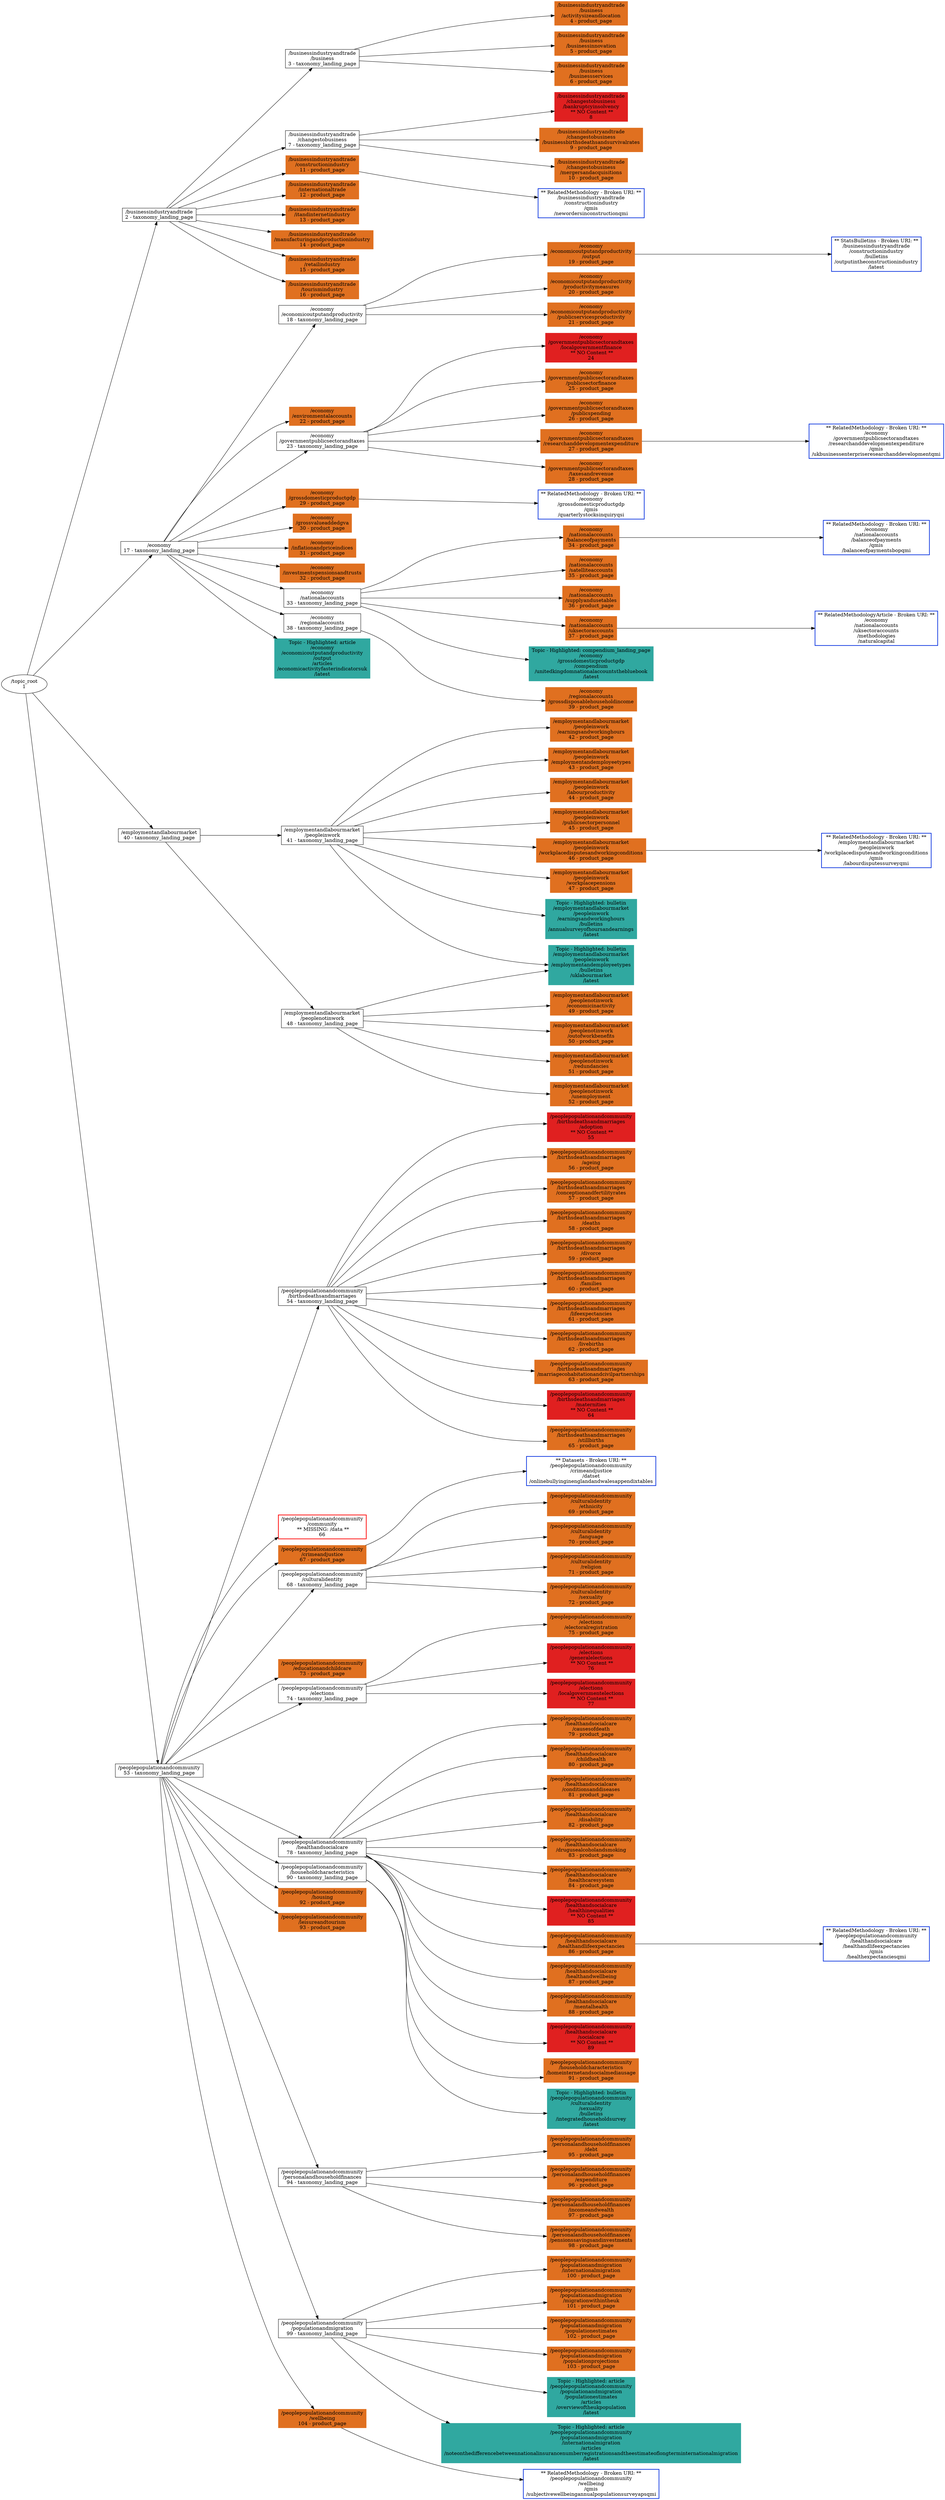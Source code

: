 digraph G {

    rankdir=LR
    ranksep=2.7

    subgraph topic_root {
        topic_root [label = "/topic_root\n1"]

        topic_root -> businessindustryandtrade
        topic_root -> economy
        topic_root -> employmentandlabourmarket
        topic_root -> peoplepopulationandcommunity
    }
    subgraph businessindustryandtrade {
        businessindustryandtrade [shape = box, label = "/businessindustryandtrade\n2 - taxonomy_landing_page"]

        businessindustryandtrade -> businessindustryandtrade_business
        businessindustryandtrade -> businessindustryandtrade_changestobusiness
        businessindustryandtrade -> businessindustryandtrade_constructionindustry
        businessindustryandtrade -> businessindustryandtrade_internationaltrade
        businessindustryandtrade -> businessindustryandtrade_itandinternetindustry
        businessindustryandtrade -> businessindustryandtrade_manufacturingandproductionindustry
        businessindustryandtrade -> businessindustryandtrade_retailindustry
        businessindustryandtrade -> businessindustryandtrade_tourismindustry
    }
    subgraph businessindustryandtrade_business {
        businessindustryandtrade_business [shape = box, label = "/businessindustryandtrade\n/business\n3 - taxonomy_landing_page"]

        businessindustryandtrade_business -> businessindustryandtrade_business_activitysizeandlocation
        businessindustryandtrade_business -> businessindustryandtrade_business_businessinnovation
        businessindustryandtrade_business -> businessindustryandtrade_business_businessservices
    }
    subgraph businessindustryandtrade_business_activitysizeandlocation {
        businessindustryandtrade_business_activitysizeandlocation [shape = box, color="#E07020", style=filled, label = "/businessindustryandtrade\n/business\n/activitysizeandlocation\n4 - product_page"]
    }
    subgraph businessindustryandtrade_business_businessinnovation {
        businessindustryandtrade_business_businessinnovation [shape = box, color="#E07020", style=filled, label = "/businessindustryandtrade\n/business\n/businessinnovation\n5 - product_page"]
    }
    subgraph businessindustryandtrade_business_businessservices {
        businessindustryandtrade_business_businessservices [shape = box, color="#E07020", style=filled, label = "/businessindustryandtrade\n/business\n/businessservices\n6 - product_page"]
    }
    subgraph businessindustryandtrade_changestobusiness {
        businessindustryandtrade_changestobusiness [shape = box, label = "/businessindustryandtrade\n/changestobusiness\n7 - taxonomy_landing_page"]

        businessindustryandtrade_changestobusiness -> businessindustryandtrade_changestobusiness_bankruptcyinsolvency
        businessindustryandtrade_changestobusiness -> businessindustryandtrade_changestobusiness_businessbirthsdeathsandsurvivalrates
        businessindustryandtrade_changestobusiness -> businessindustryandtrade_changestobusiness_mergersandacquisitions
    }
    subgraph businessindustryandtrade_changestobusiness_bankruptcyinsolvency {
        businessindustryandtrade_changestobusiness_bankruptcyinsolvency [shape = box, color="#E02020", style=filled, label = "/businessindustryandtrade\n/changestobusiness\n/bankruptcyinsolvency
 ** NO Content **\n8"]
    }
    subgraph businessindustryandtrade_changestobusiness_businessbirthsdeathsandsurvivalrates {
        businessindustryandtrade_changestobusiness_businessbirthsdeathsandsurvivalrates [shape = box, color="#E07020", style=filled, label = "/businessindustryandtrade\n/changestobusiness\n/businessbirthsdeathsandsurvivalrates\n9 - product_page"]
    }
    subgraph businessindustryandtrade_changestobusiness_mergersandacquisitions {
        businessindustryandtrade_changestobusiness_mergersandacquisitions [shape = box, color="#E07020", style=filled, label = "/businessindustryandtrade\n/changestobusiness\n/mergersandacquisitions\n10 - product_page"]
    }
    subgraph businessindustryandtrade_constructionindustry {
        businessindustryandtrade_constructionindustry [shape = box, color="#E07020", style=filled, label = "/businessindustryandtrade\n/constructionindustry\n11 - product_page"]
        businessindustryandtrade_constructionindustry -> businessindustryandtrade_constructionindustry_qmis_newordersinconstructionqmi
    }
    subgraph businessindustryandtrade_constructionindustry_qmis_newordersinconstructionqmi {
        businessindustryandtrade_constructionindustry_qmis_newordersinconstructionqmi [shape = box, color="#1038E0", style=bold, label = "** RelatedMethodology - Broken URI: **\n/businessindustryandtrade\n/constructionindustry\n/qmis\n/newordersinconstructionqmi"]
    }
    subgraph businessindustryandtrade_internationaltrade {
        businessindustryandtrade_internationaltrade [shape = box, color="#E07020", style=filled, label = "/businessindustryandtrade\n/internationaltrade\n12 - product_page"]
    }
    subgraph businessindustryandtrade_itandinternetindustry {
        businessindustryandtrade_itandinternetindustry [shape = box, color="#E07020", style=filled, label = "/businessindustryandtrade\n/itandinternetindustry\n13 - product_page"]
    }
    subgraph businessindustryandtrade_manufacturingandproductionindustry {
        businessindustryandtrade_manufacturingandproductionindustry [shape = box, color="#E07020", style=filled, label = "/businessindustryandtrade\n/manufacturingandproductionindustry\n14 - product_page"]
    }
    subgraph businessindustryandtrade_retailindustry {
        businessindustryandtrade_retailindustry [shape = box, color="#E07020", style=filled, label = "/businessindustryandtrade\n/retailindustry\n15 - product_page"]
    }
    subgraph businessindustryandtrade_tourismindustry {
        businessindustryandtrade_tourismindustry [shape = box, color="#E07020", style=filled, label = "/businessindustryandtrade\n/tourismindustry\n16 - product_page"]
    }
    subgraph economy {
        economy [shape = box, label = "/economy\n17 - taxonomy_landing_page"]

        economy -> economy_economicoutputandproductivity
        economy -> economy_environmentalaccounts
        economy -> economy_governmentpublicsectorandtaxes
        economy -> economy_grossdomesticproductgdp
        economy -> economy_grossvalueaddedgva
        economy -> economy_inflationandpriceindices
        economy -> economy_investmentspensionsandtrusts
        economy -> economy_nationalaccounts
        economy -> economy_regionalaccounts
        economy -> economy_economicoutputandproductivity_output_articles_economicactivityfasterindicatorsuk_latest
    }
    subgraph economy_economicoutputandproductivity_output_articles_economicactivityfasterindicatorsuk_latest {
        economy_economicoutputandproductivity_output_articles_economicactivityfasterindicatorsuk_latest [shape = box, color="#30A8A0", style=filled, label = "Topic - Highlighted: article\n/economy\n/economicoutputandproductivity\n/output\n/articles\n/economicactivityfasterindicatorsuk\n/latest"]
    }
    subgraph economy_economicoutputandproductivity {
        economy_economicoutputandproductivity [shape = box, label = "/economy\n/economicoutputandproductivity\n18 - taxonomy_landing_page"]

        economy_economicoutputandproductivity -> economy_economicoutputandproductivity_output
        economy_economicoutputandproductivity -> economy_economicoutputandproductivity_productivitymeasures
        economy_economicoutputandproductivity -> economy_economicoutputandproductivity_publicservicesproductivity
    }
    subgraph economy_economicoutputandproductivity_output {
        economy_economicoutputandproductivity_output [shape = box, color="#E07020", style=filled, label = "/economy\n/economicoutputandproductivity\n/output\n19 - product_page"]
        economy_economicoutputandproductivity_output -> businessindustryandtrade_constructionindustry_bulletins_outputintheconstructionindustry_latest
    }
    subgraph businessindustryandtrade_constructionindustry_bulletins_outputintheconstructionindustry_latest {
        businessindustryandtrade_constructionindustry_bulletins_outputintheconstructionindustry_latest [shape = box, color="#1038E0", style=bold, label = "** StatsBulletins - Broken URI: **\n/businessindustryandtrade\n/constructionindustry\n/bulletins\n/outputintheconstructionindustry\n/latest"]
    }
    subgraph economy_economicoutputandproductivity_productivitymeasures {
        economy_economicoutputandproductivity_productivitymeasures [shape = box, color="#E07020", style=filled, label = "/economy\n/economicoutputandproductivity\n/productivitymeasures\n20 - product_page"]
    }
    subgraph economy_economicoutputandproductivity_publicservicesproductivity {
        economy_economicoutputandproductivity_publicservicesproductivity [shape = box, color="#E07020", style=filled, label = "/economy\n/economicoutputandproductivity\n/publicservicesproductivity\n21 - product_page"]
    }
    subgraph economy_environmentalaccounts {
        economy_environmentalaccounts [shape = box, color="#E07020", style=filled, label = "/economy\n/environmentalaccounts\n22 - product_page"]
    }
    subgraph economy_governmentpublicsectorandtaxes {
        economy_governmentpublicsectorandtaxes [shape = box, label = "/economy\n/governmentpublicsectorandtaxes\n23 - taxonomy_landing_page"]

        economy_governmentpublicsectorandtaxes -> economy_governmentpublicsectorandtaxes_localgovernmentfinance
        economy_governmentpublicsectorandtaxes -> economy_governmentpublicsectorandtaxes_publicsectorfinance
        economy_governmentpublicsectorandtaxes -> economy_governmentpublicsectorandtaxes_publicspending
        economy_governmentpublicsectorandtaxes -> economy_governmentpublicsectorandtaxes_researchanddevelopmentexpenditure
        economy_governmentpublicsectorandtaxes -> economy_governmentpublicsectorandtaxes_taxesandrevenue
    }
    subgraph economy_governmentpublicsectorandtaxes_localgovernmentfinance {
        economy_governmentpublicsectorandtaxes_localgovernmentfinance [shape = box, color="#E02020", style=filled, label = "/economy\n/governmentpublicsectorandtaxes\n/localgovernmentfinance
 ** NO Content **\n24"]
    }
    subgraph economy_governmentpublicsectorandtaxes_publicsectorfinance {
        economy_governmentpublicsectorandtaxes_publicsectorfinance [shape = box, color="#E07020", style=filled, label = "/economy\n/governmentpublicsectorandtaxes\n/publicsectorfinance\n25 - product_page"]
    }
    subgraph economy_governmentpublicsectorandtaxes_publicspending {
        economy_governmentpublicsectorandtaxes_publicspending [shape = box, color="#E07020", style=filled, label = "/economy\n/governmentpublicsectorandtaxes\n/publicspending\n26 - product_page"]
    }
    subgraph economy_governmentpublicsectorandtaxes_researchanddevelopmentexpenditure {
        economy_governmentpublicsectorandtaxes_researchanddevelopmentexpenditure [shape = box, color="#E07020", style=filled, label = "/economy\n/governmentpublicsectorandtaxes\n/researchanddevelopmentexpenditure\n27 - product_page"]
        economy_governmentpublicsectorandtaxes_researchanddevelopmentexpenditure -> economy_governmentpublicsectorandtaxes_researchanddevelopmentexpenditure_qmis_ukbusinessenterpriseresearchanddevelopmentqmi
    }
    subgraph economy_governmentpublicsectorandtaxes_researchanddevelopmentexpenditure_qmis_ukbusinessenterpriseresearchanddevelopmentqmi {
        economy_governmentpublicsectorandtaxes_researchanddevelopmentexpenditure_qmis_ukbusinessenterpriseresearchanddevelopmentqmi [shape = box, color="#1038E0", style=bold, label = "** RelatedMethodology - Broken URI: **\n/economy\n/governmentpublicsectorandtaxes\n/researchanddevelopmentexpenditure\n/qmis\n/ukbusinessenterpriseresearchanddevelopmentqmi"]
    }
    subgraph economy_governmentpublicsectorandtaxes_taxesandrevenue {
        economy_governmentpublicsectorandtaxes_taxesandrevenue [shape = box, color="#E07020", style=filled, label = "/economy\n/governmentpublicsectorandtaxes\n/taxesandrevenue\n28 - product_page"]
    }
    subgraph economy_grossdomesticproductgdp {
        economy_grossdomesticproductgdp [shape = box, color="#E07020", style=filled, label = "/economy\n/grossdomesticproductgdp\n29 - product_page"]
        economy_grossdomesticproductgdp -> economy_grossdomesticproductgdp_qmis_quarterlystocksinquiryqsi
    }
    subgraph economy_grossdomesticproductgdp_qmis_quarterlystocksinquiryqsi {
        economy_grossdomesticproductgdp_qmis_quarterlystocksinquiryqsi [shape = box, color="#1038E0", style=bold, label = "** RelatedMethodology - Broken URI: **\n/economy\n/grossdomesticproductgdp\n/qmis\n/quarterlystocksinquiryqsi"]
    }
    subgraph economy_grossvalueaddedgva {
        economy_grossvalueaddedgva [shape = box, color="#E07020", style=filled, label = "/economy\n/grossvalueaddedgva\n30 - product_page"]
    }
    subgraph economy_inflationandpriceindices {
        economy_inflationandpriceindices [shape = box, color="#E07020", style=filled, label = "/economy\n/inflationandpriceindices\n31 - product_page"]
    }
    subgraph economy_investmentspensionsandtrusts {
        economy_investmentspensionsandtrusts [shape = box, color="#E07020", style=filled, label = "/economy\n/investmentspensionsandtrusts\n32 - product_page"]
    }
    subgraph economy_nationalaccounts {
        economy_nationalaccounts [shape = box, label = "/economy\n/nationalaccounts\n33 - taxonomy_landing_page"]

        economy_nationalaccounts -> economy_nationalaccounts_balanceofpayments
        economy_nationalaccounts -> economy_nationalaccounts_satelliteaccounts
        economy_nationalaccounts -> economy_nationalaccounts_supplyandusetables
        economy_nationalaccounts -> economy_nationalaccounts_uksectoraccounts
        economy_nationalaccounts -> economy_grossdomesticproductgdp_compendium_unitedkingdomnationalaccountsthebluebook_latest
    }
    subgraph economy_grossdomesticproductgdp_compendium_unitedkingdomnationalaccountsthebluebook_latest {
        economy_grossdomesticproductgdp_compendium_unitedkingdomnationalaccountsthebluebook_latest [shape = box, color="#30A8A0", style=filled, label = "Topic - Highlighted: compendium_landing_page\n/economy\n/grossdomesticproductgdp\n/compendium\n/unitedkingdomnationalaccountsthebluebook\n/latest"]
    }
    subgraph economy_nationalaccounts_balanceofpayments {
        economy_nationalaccounts_balanceofpayments [shape = box, color="#E07020", style=filled, label = "/economy\n/nationalaccounts\n/balanceofpayments\n34 - product_page"]
        economy_nationalaccounts_balanceofpayments -> economy_nationalaccounts_balanceofpayments_qmis_balanceofpaymentsbopqmi
    }
    subgraph economy_nationalaccounts_balanceofpayments_qmis_balanceofpaymentsbopqmi {
        economy_nationalaccounts_balanceofpayments_qmis_balanceofpaymentsbopqmi [shape = box, color="#1038E0", style=bold, label = "** RelatedMethodology - Broken URI: **\n/economy\n/nationalaccounts\n/balanceofpayments\n/qmis\n/balanceofpaymentsbopqmi"]
    }
    subgraph economy_nationalaccounts_satelliteaccounts {
        economy_nationalaccounts_satelliteaccounts [shape = box, color="#E07020", style=filled, label = "/economy\n/nationalaccounts\n/satelliteaccounts\n35 - product_page"]
    }
    subgraph economy_nationalaccounts_supplyandusetables {
        economy_nationalaccounts_supplyandusetables [shape = box, color="#E07020", style=filled, label = "/economy\n/nationalaccounts\n/supplyandusetables\n36 - product_page"]
    }
    subgraph economy_nationalaccounts_uksectoraccounts {
        economy_nationalaccounts_uksectoraccounts [shape = box, color="#E07020", style=filled, label = "/economy\n/nationalaccounts\n/uksectoraccounts\n37 - product_page"]
        economy_nationalaccounts_uksectoraccounts -> economy_nationalaccounts_uksectoraccounts_methodologies_naturalcapital
    }
    subgraph economy_nationalaccounts_uksectoraccounts_methodologies_naturalcapital {
        economy_nationalaccounts_uksectoraccounts_methodologies_naturalcapital [shape = box, color="#1038E0", style=bold, label = "** RelatedMethodologyArticle - Broken URI: **\n/economy\n/nationalaccounts\n/uksectoraccounts\n/methodologies\n/naturalcapital"]
    }
    subgraph economy_regionalaccounts {
        economy_regionalaccounts [shape = box, label = "/economy\n/regionalaccounts\n38 - taxonomy_landing_page"]

        economy_regionalaccounts -> economy_regionalaccounts_grossdisposablehouseholdincome
    }
    subgraph economy_regionalaccounts_grossdisposablehouseholdincome {
        economy_regionalaccounts_grossdisposablehouseholdincome [shape = box, color="#E07020", style=filled, label = "/economy\n/regionalaccounts\n/grossdisposablehouseholdincome\n39 - product_page"]
    }
    subgraph employmentandlabourmarket {
        employmentandlabourmarket [shape = box, label = "/employmentandlabourmarket\n40 - taxonomy_landing_page"]

        employmentandlabourmarket -> employmentandlabourmarket_peopleinwork
        employmentandlabourmarket -> employmentandlabourmarket_peoplenotinwork
    }
    subgraph employmentandlabourmarket_peopleinwork {
        employmentandlabourmarket_peopleinwork [shape = box, label = "/employmentandlabourmarket\n/peopleinwork\n41 - taxonomy_landing_page"]

        employmentandlabourmarket_peopleinwork -> employmentandlabourmarket_peopleinwork_earningsandworkinghours
        employmentandlabourmarket_peopleinwork -> employmentandlabourmarket_peopleinwork_employmentandemployeetypes
        employmentandlabourmarket_peopleinwork -> employmentandlabourmarket_peopleinwork_labourproductivity
        employmentandlabourmarket_peopleinwork -> employmentandlabourmarket_peopleinwork_publicsectorpersonnel
        employmentandlabourmarket_peopleinwork -> employmentandlabourmarket_peopleinwork_workplacedisputesandworkingconditions
        employmentandlabourmarket_peopleinwork -> employmentandlabourmarket_peopleinwork_workplacepensions
        employmentandlabourmarket_peopleinwork -> employmentandlabourmarket_peopleinwork_employmentandemployeetypes_bulletins_uklabourmarket_latest
        employmentandlabourmarket_peopleinwork -> employmentandlabourmarket_peopleinwork_earningsandworkinghours_bulletins_annualsurveyofhoursandearnings_latest
    }
    subgraph employmentandlabourmarket_peopleinwork_employmentandemployeetypes_bulletins_uklabourmarket_latest {
        employmentandlabourmarket_peopleinwork_employmentandemployeetypes_bulletins_uklabourmarket_latest [shape = box, color="#30A8A0", style=filled, label = "Topic - Highlighted: bulletin\n/employmentandlabourmarket\n/peopleinwork\n/employmentandemployeetypes\n/bulletins\n/uklabourmarket\n/latest"]
    }
    subgraph employmentandlabourmarket_peopleinwork_earningsandworkinghours_bulletins_annualsurveyofhoursandearnings_latest {
        employmentandlabourmarket_peopleinwork_earningsandworkinghours_bulletins_annualsurveyofhoursandearnings_latest [shape = box, color="#30A8A0", style=filled, label = "Topic - Highlighted: bulletin\n/employmentandlabourmarket\n/peopleinwork\n/earningsandworkinghours\n/bulletins\n/annualsurveyofhoursandearnings\n/latest"]
    }
    subgraph employmentandlabourmarket_peopleinwork_earningsandworkinghours {
        employmentandlabourmarket_peopleinwork_earningsandworkinghours [shape = box, color="#E07020", style=filled, label = "/employmentandlabourmarket\n/peopleinwork\n/earningsandworkinghours\n42 - product_page"]
    }
    subgraph employmentandlabourmarket_peopleinwork_employmentandemployeetypes {
        employmentandlabourmarket_peopleinwork_employmentandemployeetypes [shape = box, color="#E07020", style=filled, label = "/employmentandlabourmarket\n/peopleinwork\n/employmentandemployeetypes\n43 - product_page"]
    }
    subgraph employmentandlabourmarket_peopleinwork_labourproductivity {
        employmentandlabourmarket_peopleinwork_labourproductivity [shape = box, color="#E07020", style=filled, label = "/employmentandlabourmarket\n/peopleinwork\n/labourproductivity\n44 - product_page"]
    }
    subgraph employmentandlabourmarket_peopleinwork_publicsectorpersonnel {
        employmentandlabourmarket_peopleinwork_publicsectorpersonnel [shape = box, color="#E07020", style=filled, label = "/employmentandlabourmarket\n/peopleinwork\n/publicsectorpersonnel\n45 - product_page"]
    }
    subgraph employmentandlabourmarket_peopleinwork_workplacedisputesandworkingconditions {
        employmentandlabourmarket_peopleinwork_workplacedisputesandworkingconditions [shape = box, color="#E07020", style=filled, label = "/employmentandlabourmarket\n/peopleinwork\n/workplacedisputesandworkingconditions\n46 - product_page"]
        employmentandlabourmarket_peopleinwork_workplacedisputesandworkingconditions -> employmentandlabourmarket_peopleinwork_workplacedisputesandworkingconditions_qmis_labourdisputessurveyqmi
    }
    subgraph employmentandlabourmarket_peopleinwork_workplacedisputesandworkingconditions_qmis_labourdisputessurveyqmi {
        employmentandlabourmarket_peopleinwork_workplacedisputesandworkingconditions_qmis_labourdisputessurveyqmi [shape = box, color="#1038E0", style=bold, label = "** RelatedMethodology - Broken URI: **\n/employmentandlabourmarket\n/peopleinwork\n/workplacedisputesandworkingconditions\n/qmis\n/labourdisputessurveyqmi"]
    }
    subgraph employmentandlabourmarket_peopleinwork_workplacepensions {
        employmentandlabourmarket_peopleinwork_workplacepensions [shape = box, color="#E07020", style=filled, label = "/employmentandlabourmarket\n/peopleinwork\n/workplacepensions\n47 - product_page"]
    }
    subgraph employmentandlabourmarket_peoplenotinwork {
        employmentandlabourmarket_peoplenotinwork [shape = box, label = "/employmentandlabourmarket\n/peoplenotinwork\n48 - taxonomy_landing_page"]

        employmentandlabourmarket_peoplenotinwork -> employmentandlabourmarket_peoplenotinwork_economicinactivity
        employmentandlabourmarket_peoplenotinwork -> employmentandlabourmarket_peoplenotinwork_outofworkbenefits
        employmentandlabourmarket_peoplenotinwork -> employmentandlabourmarket_peoplenotinwork_redundancies
        employmentandlabourmarket_peoplenotinwork -> employmentandlabourmarket_peoplenotinwork_unemployment
        employmentandlabourmarket_peoplenotinwork -> employmentandlabourmarket_peopleinwork_employmentandemployeetypes_bulletins_uklabourmarket_latest
    }
    subgraph employmentandlabourmarket_peopleinwork_employmentandemployeetypes_bulletins_uklabourmarket_latest {
        employmentandlabourmarket_peopleinwork_employmentandemployeetypes_bulletins_uklabourmarket_latest [shape = box, color="#30A8A0", style=filled, label = "Topic - Highlighted: bulletin\n/employmentandlabourmarket\n/peopleinwork\n/employmentandemployeetypes\n/bulletins\n/uklabourmarket\n/latest"]
    }
    subgraph employmentandlabourmarket_peoplenotinwork_economicinactivity {
        employmentandlabourmarket_peoplenotinwork_economicinactivity [shape = box, color="#E07020", style=filled, label = "/employmentandlabourmarket\n/peoplenotinwork\n/economicinactivity\n49 - product_page"]
    }
    subgraph employmentandlabourmarket_peoplenotinwork_outofworkbenefits {
        employmentandlabourmarket_peoplenotinwork_outofworkbenefits [shape = box, color="#E07020", style=filled, label = "/employmentandlabourmarket\n/peoplenotinwork\n/outofworkbenefits\n50 - product_page"]
    }
    subgraph employmentandlabourmarket_peoplenotinwork_redundancies {
        employmentandlabourmarket_peoplenotinwork_redundancies [shape = box, color="#E07020", style=filled, label = "/employmentandlabourmarket\n/peoplenotinwork\n/redundancies\n51 - product_page"]
    }
    subgraph employmentandlabourmarket_peoplenotinwork_unemployment {
        employmentandlabourmarket_peoplenotinwork_unemployment [shape = box, color="#E07020", style=filled, label = "/employmentandlabourmarket\n/peoplenotinwork\n/unemployment\n52 - product_page"]
    }
    subgraph peoplepopulationandcommunity {
        peoplepopulationandcommunity [shape = box, label = "/peoplepopulationandcommunity\n53 - taxonomy_landing_page"]

        peoplepopulationandcommunity -> peoplepopulationandcommunity_birthsdeathsandmarriages
        peoplepopulationandcommunity -> peoplepopulationandcommunity_community
        peoplepopulationandcommunity -> peoplepopulationandcommunity_crimeandjustice
        peoplepopulationandcommunity -> peoplepopulationandcommunity_culturalidentity
        peoplepopulationandcommunity -> peoplepopulationandcommunity_educationandchildcare
        peoplepopulationandcommunity -> peoplepopulationandcommunity_elections
        peoplepopulationandcommunity -> peoplepopulationandcommunity_healthandsocialcare
        peoplepopulationandcommunity -> peoplepopulationandcommunity_householdcharacteristics
        peoplepopulationandcommunity -> peoplepopulationandcommunity_housing
        peoplepopulationandcommunity -> peoplepopulationandcommunity_leisureandtourism
        peoplepopulationandcommunity -> peoplepopulationandcommunity_personalandhouseholdfinances
        peoplepopulationandcommunity -> peoplepopulationandcommunity_populationandmigration
        peoplepopulationandcommunity -> peoplepopulationandcommunity_wellbeing
    }
    subgraph peoplepopulationandcommunity_birthsdeathsandmarriages {
        peoplepopulationandcommunity_birthsdeathsandmarriages [shape = box, label = "/peoplepopulationandcommunity\n/birthsdeathsandmarriages\n54 - taxonomy_landing_page"]

        peoplepopulationandcommunity_birthsdeathsandmarriages -> peoplepopulationandcommunity_birthsdeathsandmarriages_adoption
        peoplepopulationandcommunity_birthsdeathsandmarriages -> peoplepopulationandcommunity_birthsdeathsandmarriages_ageing
        peoplepopulationandcommunity_birthsdeathsandmarriages -> peoplepopulationandcommunity_birthsdeathsandmarriages_conceptionandfertilityrates
        peoplepopulationandcommunity_birthsdeathsandmarriages -> peoplepopulationandcommunity_birthsdeathsandmarriages_deaths
        peoplepopulationandcommunity_birthsdeathsandmarriages -> peoplepopulationandcommunity_birthsdeathsandmarriages_divorce
        peoplepopulationandcommunity_birthsdeathsandmarriages -> peoplepopulationandcommunity_birthsdeathsandmarriages_families
        peoplepopulationandcommunity_birthsdeathsandmarriages -> peoplepopulationandcommunity_birthsdeathsandmarriages_lifeexpectancies
        peoplepopulationandcommunity_birthsdeathsandmarriages -> peoplepopulationandcommunity_birthsdeathsandmarriages_livebirths
        peoplepopulationandcommunity_birthsdeathsandmarriages -> peoplepopulationandcommunity_birthsdeathsandmarriages_marriagecohabitationandcivilpartnerships
        peoplepopulationandcommunity_birthsdeathsandmarriages -> peoplepopulationandcommunity_birthsdeathsandmarriages_maternities
        peoplepopulationandcommunity_birthsdeathsandmarriages -> peoplepopulationandcommunity_birthsdeathsandmarriages_stillbirths
    }
    subgraph peoplepopulationandcommunity_birthsdeathsandmarriages_adoption {
        peoplepopulationandcommunity_birthsdeathsandmarriages_adoption [shape = box, color="#E02020", style=filled, label = "/peoplepopulationandcommunity\n/birthsdeathsandmarriages\n/adoption
 ** NO Content **\n55"]
    }
    subgraph peoplepopulationandcommunity_birthsdeathsandmarriages_ageing {
        peoplepopulationandcommunity_birthsdeathsandmarriages_ageing [shape = box, color="#E07020", style=filled, label = "/peoplepopulationandcommunity\n/birthsdeathsandmarriages\n/ageing\n56 - product_page"]
    }
    subgraph peoplepopulationandcommunity_birthsdeathsandmarriages_conceptionandfertilityrates {
        peoplepopulationandcommunity_birthsdeathsandmarriages_conceptionandfertilityrates [shape = box, color="#E07020", style=filled, label = "/peoplepopulationandcommunity\n/birthsdeathsandmarriages\n/conceptionandfertilityrates\n57 - product_page"]
    }
    subgraph peoplepopulationandcommunity_birthsdeathsandmarriages_deaths {
        peoplepopulationandcommunity_birthsdeathsandmarriages_deaths [shape = box, color="#E07020", style=filled, label = "/peoplepopulationandcommunity\n/birthsdeathsandmarriages\n/deaths\n58 - product_page"]
    }
    subgraph peoplepopulationandcommunity_birthsdeathsandmarriages_divorce {
        peoplepopulationandcommunity_birthsdeathsandmarriages_divorce [shape = box, color="#E07020", style=filled, label = "/peoplepopulationandcommunity\n/birthsdeathsandmarriages\n/divorce\n59 - product_page"]
    }
    subgraph peoplepopulationandcommunity_birthsdeathsandmarriages_families {
        peoplepopulationandcommunity_birthsdeathsandmarriages_families [shape = box, color="#E07020", style=filled, label = "/peoplepopulationandcommunity\n/birthsdeathsandmarriages\n/families\n60 - product_page"]
    }
    subgraph peoplepopulationandcommunity_birthsdeathsandmarriages_lifeexpectancies {
        peoplepopulationandcommunity_birthsdeathsandmarriages_lifeexpectancies [shape = box, color="#E07020", style=filled, label = "/peoplepopulationandcommunity\n/birthsdeathsandmarriages\n/lifeexpectancies\n61 - product_page"]
    }
    subgraph peoplepopulationandcommunity_birthsdeathsandmarriages_livebirths {
        peoplepopulationandcommunity_birthsdeathsandmarriages_livebirths [shape = box, color="#E07020", style=filled, label = "/peoplepopulationandcommunity\n/birthsdeathsandmarriages\n/livebirths\n62 - product_page"]
    }
    subgraph peoplepopulationandcommunity_birthsdeathsandmarriages_marriagecohabitationandcivilpartnerships {
        peoplepopulationandcommunity_birthsdeathsandmarriages_marriagecohabitationandcivilpartnerships [shape = box, color="#E07020", style=filled, label = "/peoplepopulationandcommunity\n/birthsdeathsandmarriages\n/marriagecohabitationandcivilpartnerships\n63 - product_page"]
    }
    subgraph peoplepopulationandcommunity_birthsdeathsandmarriages_maternities {
        peoplepopulationandcommunity_birthsdeathsandmarriages_maternities [shape = box, color="#E02020", style=filled, label = "/peoplepopulationandcommunity\n/birthsdeathsandmarriages\n/maternities
 ** NO Content **\n64"]
    }
    subgraph peoplepopulationandcommunity_birthsdeathsandmarriages_stillbirths {
        peoplepopulationandcommunity_birthsdeathsandmarriages_stillbirths [shape = box, color="#E07020", style=filled, label = "/peoplepopulationandcommunity\n/birthsdeathsandmarriages\n/stillbirths\n65 - product_page"]
    }
    subgraph peoplepopulationandcommunity_community {
        peoplepopulationandcommunity_community [shape = box, color=red, style=bold, label = "/peoplepopulationandcommunity\n/community
 ** MISSING: /data **\n66"]
    }
    subgraph peoplepopulationandcommunity_crimeandjustice {
        peoplepopulationandcommunity_crimeandjustice [shape = box, color="#E07020", style=filled, label = "/peoplepopulationandcommunity\n/crimeandjustice\n67 - product_page"]
        peoplepopulationandcommunity_crimeandjustice -> peoplepopulationandcommunity_crimeandjustice_datset_onlinebullyinginenglandandwalesappendixtables
    }
    subgraph peoplepopulationandcommunity_crimeandjustice_datset_onlinebullyinginenglandandwalesappendixtables {
        peoplepopulationandcommunity_crimeandjustice_datset_onlinebullyinginenglandandwalesappendixtables [shape = box, color="#1038E0", style=bold, label = "** Datasets - Broken URI: **\n/peoplepopulationandcommunity\n/crimeandjustice\n/datset\n/onlinebullyinginenglandandwalesappendixtables"]
    }
    subgraph peoplepopulationandcommunity_culturalidentity {
        peoplepopulationandcommunity_culturalidentity [shape = box, label = "/peoplepopulationandcommunity\n/culturalidentity\n68 - taxonomy_landing_page"]

        peoplepopulationandcommunity_culturalidentity -> peoplepopulationandcommunity_culturalidentity_ethnicity
        peoplepopulationandcommunity_culturalidentity -> peoplepopulationandcommunity_culturalidentity_language
        peoplepopulationandcommunity_culturalidentity -> peoplepopulationandcommunity_culturalidentity_religion
        peoplepopulationandcommunity_culturalidentity -> peoplepopulationandcommunity_culturalidentity_sexuality
    }
    subgraph peoplepopulationandcommunity_culturalidentity_ethnicity {
        peoplepopulationandcommunity_culturalidentity_ethnicity [shape = box, color="#E07020", style=filled, label = "/peoplepopulationandcommunity\n/culturalidentity\n/ethnicity\n69 - product_page"]
    }
    subgraph peoplepopulationandcommunity_culturalidentity_language {
        peoplepopulationandcommunity_culturalidentity_language [shape = box, color="#E07020", style=filled, label = "/peoplepopulationandcommunity\n/culturalidentity\n/language\n70 - product_page"]
    }
    subgraph peoplepopulationandcommunity_culturalidentity_religion {
        peoplepopulationandcommunity_culturalidentity_religion [shape = box, color="#E07020", style=filled, label = "/peoplepopulationandcommunity\n/culturalidentity\n/religion\n71 - product_page"]
    }
    subgraph peoplepopulationandcommunity_culturalidentity_sexuality {
        peoplepopulationandcommunity_culturalidentity_sexuality [shape = box, color="#E07020", style=filled, label = "/peoplepopulationandcommunity\n/culturalidentity\n/sexuality\n72 - product_page"]
    }
    subgraph peoplepopulationandcommunity_educationandchildcare {
        peoplepopulationandcommunity_educationandchildcare [shape = box, color="#E07020", style=filled, label = "/peoplepopulationandcommunity\n/educationandchildcare\n73 - product_page"]
    }
    subgraph peoplepopulationandcommunity_elections {
        peoplepopulationandcommunity_elections [shape = box, label = "/peoplepopulationandcommunity\n/elections\n74 - taxonomy_landing_page"]

        peoplepopulationandcommunity_elections -> peoplepopulationandcommunity_elections_electoralregistration
        peoplepopulationandcommunity_elections -> peoplepopulationandcommunity_elections_generalelections
        peoplepopulationandcommunity_elections -> peoplepopulationandcommunity_elections_localgovernmentelections
    }
    subgraph peoplepopulationandcommunity_elections_electoralregistration {
        peoplepopulationandcommunity_elections_electoralregistration [shape = box, color="#E07020", style=filled, label = "/peoplepopulationandcommunity\n/elections\n/electoralregistration\n75 - product_page"]
    }
    subgraph peoplepopulationandcommunity_elections_generalelections {
        peoplepopulationandcommunity_elections_generalelections [shape = box, color="#E02020", style=filled, label = "/peoplepopulationandcommunity\n/elections\n/generalelections
 ** NO Content **\n76"]
    }
    subgraph peoplepopulationandcommunity_elections_localgovernmentelections {
        peoplepopulationandcommunity_elections_localgovernmentelections [shape = box, color="#E02020", style=filled, label = "/peoplepopulationandcommunity\n/elections\n/localgovernmentelections
 ** NO Content **\n77"]
    }
    subgraph peoplepopulationandcommunity_healthandsocialcare {
        peoplepopulationandcommunity_healthandsocialcare [shape = box, label = "/peoplepopulationandcommunity\n/healthandsocialcare\n78 - taxonomy_landing_page"]

        peoplepopulationandcommunity_healthandsocialcare -> peoplepopulationandcommunity_healthandsocialcare_causesofdeath
        peoplepopulationandcommunity_healthandsocialcare -> peoplepopulationandcommunity_healthandsocialcare_childhealth
        peoplepopulationandcommunity_healthandsocialcare -> peoplepopulationandcommunity_healthandsocialcare_conditionsanddiseases
        peoplepopulationandcommunity_healthandsocialcare -> peoplepopulationandcommunity_healthandsocialcare_disability
        peoplepopulationandcommunity_healthandsocialcare -> peoplepopulationandcommunity_healthandsocialcare_drugusealcoholandsmoking
        peoplepopulationandcommunity_healthandsocialcare -> peoplepopulationandcommunity_healthandsocialcare_healthcaresystem
        peoplepopulationandcommunity_healthandsocialcare -> peoplepopulationandcommunity_healthandsocialcare_healthinequalities
        peoplepopulationandcommunity_healthandsocialcare -> peoplepopulationandcommunity_healthandsocialcare_healthandlifeexpectancies
        peoplepopulationandcommunity_healthandsocialcare -> peoplepopulationandcommunity_healthandsocialcare_healthandwellbeing
        peoplepopulationandcommunity_healthandsocialcare -> peoplepopulationandcommunity_healthandsocialcare_mentalhealth
        peoplepopulationandcommunity_healthandsocialcare -> peoplepopulationandcommunity_healthandsocialcare_socialcare
    }
    subgraph peoplepopulationandcommunity_healthandsocialcare_causesofdeath {
        peoplepopulationandcommunity_healthandsocialcare_causesofdeath [shape = box, color="#E07020", style=filled, label = "/peoplepopulationandcommunity\n/healthandsocialcare\n/causesofdeath\n79 - product_page"]
    }
    subgraph peoplepopulationandcommunity_healthandsocialcare_childhealth {
        peoplepopulationandcommunity_healthandsocialcare_childhealth [shape = box, color="#E07020", style=filled, label = "/peoplepopulationandcommunity\n/healthandsocialcare\n/childhealth\n80 - product_page"]
    }
    subgraph peoplepopulationandcommunity_healthandsocialcare_conditionsanddiseases {
        peoplepopulationandcommunity_healthandsocialcare_conditionsanddiseases [shape = box, color="#E07020", style=filled, label = "/peoplepopulationandcommunity\n/healthandsocialcare\n/conditionsanddiseases\n81 - product_page"]
    }
    subgraph peoplepopulationandcommunity_healthandsocialcare_disability {
        peoplepopulationandcommunity_healthandsocialcare_disability [shape = box, color="#E07020", style=filled, label = "/peoplepopulationandcommunity\n/healthandsocialcare\n/disability\n82 - product_page"]
    }
    subgraph peoplepopulationandcommunity_healthandsocialcare_drugusealcoholandsmoking {
        peoplepopulationandcommunity_healthandsocialcare_drugusealcoholandsmoking [shape = box, color="#E07020", style=filled, label = "/peoplepopulationandcommunity\n/healthandsocialcare\n/drugusealcoholandsmoking\n83 - product_page"]
    }
    subgraph peoplepopulationandcommunity_healthandsocialcare_healthcaresystem {
        peoplepopulationandcommunity_healthandsocialcare_healthcaresystem [shape = box, color="#E07020", style=filled, label = "/peoplepopulationandcommunity\n/healthandsocialcare\n/healthcaresystem\n84 - product_page"]
    }
    subgraph peoplepopulationandcommunity_healthandsocialcare_healthinequalities {
        peoplepopulationandcommunity_healthandsocialcare_healthinequalities [shape = box, color="#E02020", style=filled, label = "/peoplepopulationandcommunity\n/healthandsocialcare\n/healthinequalities
 ** NO Content **\n85"]
    }
    subgraph peoplepopulationandcommunity_healthandsocialcare_healthandlifeexpectancies {
        peoplepopulationandcommunity_healthandsocialcare_healthandlifeexpectancies [shape = box, color="#E07020", style=filled, label = "/peoplepopulationandcommunity\n/healthandsocialcare\n/healthandlifeexpectancies\n86 - product_page"]
        peoplepopulationandcommunity_healthandsocialcare_healthandlifeexpectancies -> peoplepopulationandcommunity_healthandsocialcare_healthandlifeexpectancies_qmis_healthexpectanciesqmi
    }
    subgraph peoplepopulationandcommunity_healthandsocialcare_healthandlifeexpectancies_qmis_healthexpectanciesqmi {
        peoplepopulationandcommunity_healthandsocialcare_healthandlifeexpectancies_qmis_healthexpectanciesqmi [shape = box, color="#1038E0", style=bold, label = "** RelatedMethodology - Broken URI: **\n/peoplepopulationandcommunity\n/healthandsocialcare\n/healthandlifeexpectancies\n/qmis\n/healthexpectanciesqmi"]
    }
    subgraph peoplepopulationandcommunity_healthandsocialcare_healthandwellbeing {
        peoplepopulationandcommunity_healthandsocialcare_healthandwellbeing [shape = box, color="#E07020", style=filled, label = "/peoplepopulationandcommunity\n/healthandsocialcare\n/healthandwellbeing\n87 - product_page"]
    }
    subgraph peoplepopulationandcommunity_healthandsocialcare_mentalhealth {
        peoplepopulationandcommunity_healthandsocialcare_mentalhealth [shape = box, color="#E07020", style=filled, label = "/peoplepopulationandcommunity\n/healthandsocialcare\n/mentalhealth\n88 - product_page"]
    }
    subgraph peoplepopulationandcommunity_healthandsocialcare_socialcare {
        peoplepopulationandcommunity_healthandsocialcare_socialcare [shape = box, color="#E02020", style=filled, label = "/peoplepopulationandcommunity\n/healthandsocialcare\n/socialcare
 ** NO Content **\n89"]
    }
    subgraph peoplepopulationandcommunity_householdcharacteristics {
        peoplepopulationandcommunity_householdcharacteristics [shape = box, label = "/peoplepopulationandcommunity\n/householdcharacteristics\n90 - taxonomy_landing_page"]

        peoplepopulationandcommunity_householdcharacteristics -> peoplepopulationandcommunity_householdcharacteristics_homeinternetandsocialmediausage
        peoplepopulationandcommunity_householdcharacteristics -> peoplepopulationandcommunity_culturalidentity_sexuality_bulletins_integratedhouseholdsurvey_latest
    }
    subgraph peoplepopulationandcommunity_culturalidentity_sexuality_bulletins_integratedhouseholdsurvey_latest {
        peoplepopulationandcommunity_culturalidentity_sexuality_bulletins_integratedhouseholdsurvey_latest [shape = box, color="#30A8A0", style=filled, label = "Topic - Highlighted: bulletin\n/peoplepopulationandcommunity\n/culturalidentity\n/sexuality\n/bulletins\n/integratedhouseholdsurvey\n/latest"]
    }
    subgraph peoplepopulationandcommunity_householdcharacteristics_homeinternetandsocialmediausage {
        peoplepopulationandcommunity_householdcharacteristics_homeinternetandsocialmediausage [shape = box, color="#E07020", style=filled, label = "/peoplepopulationandcommunity\n/householdcharacteristics\n/homeinternetandsocialmediausage\n91 - product_page"]
    }
    subgraph peoplepopulationandcommunity_housing {
        peoplepopulationandcommunity_housing [shape = box, color="#E07020", style=filled, label = "/peoplepopulationandcommunity\n/housing\n92 - product_page"]
    }
    subgraph peoplepopulationandcommunity_leisureandtourism {
        peoplepopulationandcommunity_leisureandtourism [shape = box, color="#E07020", style=filled, label = "/peoplepopulationandcommunity\n/leisureandtourism\n93 - product_page"]
    }
    subgraph peoplepopulationandcommunity_personalandhouseholdfinances {
        peoplepopulationandcommunity_personalandhouseholdfinances [shape = box, label = "/peoplepopulationandcommunity\n/personalandhouseholdfinances\n94 - taxonomy_landing_page"]

        peoplepopulationandcommunity_personalandhouseholdfinances -> peoplepopulationandcommunity_personalandhouseholdfinances_debt
        peoplepopulationandcommunity_personalandhouseholdfinances -> peoplepopulationandcommunity_personalandhouseholdfinances_expenditure
        peoplepopulationandcommunity_personalandhouseholdfinances -> peoplepopulationandcommunity_personalandhouseholdfinances_incomeandwealth
        peoplepopulationandcommunity_personalandhouseholdfinances -> peoplepopulationandcommunity_personalandhouseholdfinances_pensionssavingsandinvestments
    }
    subgraph peoplepopulationandcommunity_personalandhouseholdfinances_debt {
        peoplepopulationandcommunity_personalandhouseholdfinances_debt [shape = box, color="#E07020", style=filled, label = "/peoplepopulationandcommunity\n/personalandhouseholdfinances\n/debt\n95 - product_page"]
    }
    subgraph peoplepopulationandcommunity_personalandhouseholdfinances_expenditure {
        peoplepopulationandcommunity_personalandhouseholdfinances_expenditure [shape = box, color="#E07020", style=filled, label = "/peoplepopulationandcommunity\n/personalandhouseholdfinances\n/expenditure\n96 - product_page"]
    }
    subgraph peoplepopulationandcommunity_personalandhouseholdfinances_incomeandwealth {
        peoplepopulationandcommunity_personalandhouseholdfinances_incomeandwealth [shape = box, color="#E07020", style=filled, label = "/peoplepopulationandcommunity\n/personalandhouseholdfinances\n/incomeandwealth\n97 - product_page"]
    }
    subgraph peoplepopulationandcommunity_personalandhouseholdfinances_pensionssavingsandinvestments {
        peoplepopulationandcommunity_personalandhouseholdfinances_pensionssavingsandinvestments [shape = box, color="#E07020", style=filled, label = "/peoplepopulationandcommunity\n/personalandhouseholdfinances\n/pensionssavingsandinvestments\n98 - product_page"]
    }
    subgraph peoplepopulationandcommunity_populationandmigration {
        peoplepopulationandcommunity_populationandmigration [shape = box, label = "/peoplepopulationandcommunity\n/populationandmigration\n99 - taxonomy_landing_page"]

        peoplepopulationandcommunity_populationandmigration -> peoplepopulationandcommunity_populationandmigration_internationalmigration
        peoplepopulationandcommunity_populationandmigration -> peoplepopulationandcommunity_populationandmigration_migrationwithintheuk
        peoplepopulationandcommunity_populationandmigration -> peoplepopulationandcommunity_populationandmigration_populationestimates
        peoplepopulationandcommunity_populationandmigration -> peoplepopulationandcommunity_populationandmigration_populationprojections
        peoplepopulationandcommunity_populationandmigration -> peoplepopulationandcommunity_populationandmigration_populationestimates_articles_overviewoftheukpopulation_latest
        peoplepopulationandcommunity_populationandmigration -> peoplepopulationandcommunity_populationandmigration_internationalmigration_articles_noteonthedifferencebetweennationalinsurancenumberregistrationsandtheestimateoflongterminternationalmigration_latest
    }
    subgraph peoplepopulationandcommunity_populationandmigration_populationestimates_articles_overviewoftheukpopulation_latest {
        peoplepopulationandcommunity_populationandmigration_populationestimates_articles_overviewoftheukpopulation_latest [shape = box, color="#30A8A0", style=filled, label = "Topic - Highlighted: article\n/peoplepopulationandcommunity\n/populationandmigration\n/populationestimates\n/articles\n/overviewoftheukpopulation\n/latest"]
    }
    subgraph peoplepopulationandcommunity_populationandmigration_internationalmigration_articles_noteonthedifferencebetweennationalinsurancenumberregistrationsandtheestimateoflongterminternationalmigration_latest {
        peoplepopulationandcommunity_populationandmigration_internationalmigration_articles_noteonthedifferencebetweennationalinsurancenumberregistrationsandtheestimateoflongterminternationalmigration_latest [shape = box, color="#30A8A0", style=filled, label = "Topic - Highlighted: article\n/peoplepopulationandcommunity\n/populationandmigration\n/internationalmigration\n/articles\n/noteonthedifferencebetweennationalinsurancenumberregistrationsandtheestimateoflongterminternationalmigration\n/latest"]
    }
    subgraph peoplepopulationandcommunity_populationandmigration_internationalmigration {
        peoplepopulationandcommunity_populationandmigration_internationalmigration [shape = box, color="#E07020", style=filled, label = "/peoplepopulationandcommunity\n/populationandmigration\n/internationalmigration\n100 - product_page"]
    }
    subgraph peoplepopulationandcommunity_populationandmigration_migrationwithintheuk {
        peoplepopulationandcommunity_populationandmigration_migrationwithintheuk [shape = box, color="#E07020", style=filled, label = "/peoplepopulationandcommunity\n/populationandmigration\n/migrationwithintheuk\n101 - product_page"]
    }
    subgraph peoplepopulationandcommunity_populationandmigration_populationestimates {
        peoplepopulationandcommunity_populationandmigration_populationestimates [shape = box, color="#E07020", style=filled, label = "/peoplepopulationandcommunity\n/populationandmigration\n/populationestimates\n102 - product_page"]
    }
    subgraph peoplepopulationandcommunity_populationandmigration_populationprojections {
        peoplepopulationandcommunity_populationandmigration_populationprojections [shape = box, color="#E07020", style=filled, label = "/peoplepopulationandcommunity\n/populationandmigration\n/populationprojections\n103 - product_page"]
    }
    subgraph peoplepopulationandcommunity_wellbeing {
        peoplepopulationandcommunity_wellbeing [shape = box, color="#E07020", style=filled, label = "/peoplepopulationandcommunity\n/wellbeing\n104 - product_page"]
        peoplepopulationandcommunity_wellbeing -> peoplepopulationandcommunity_wellbeing_qmis_subjectivewellbeingannualpopulationsurveyapsqmi
    }
    subgraph peoplepopulationandcommunity_wellbeing_qmis_subjectivewellbeingannualpopulationsurveyapsqmi {
        peoplepopulationandcommunity_wellbeing_qmis_subjectivewellbeingannualpopulationsurveyapsqmi [shape = box, color="#1038E0", style=bold, label = "** RelatedMethodology - Broken URI: **\n/peoplepopulationandcommunity\n/wellbeing\n/qmis\n/subjectivewellbeingannualpopulationsurveyapsqmi"]
    }
}
